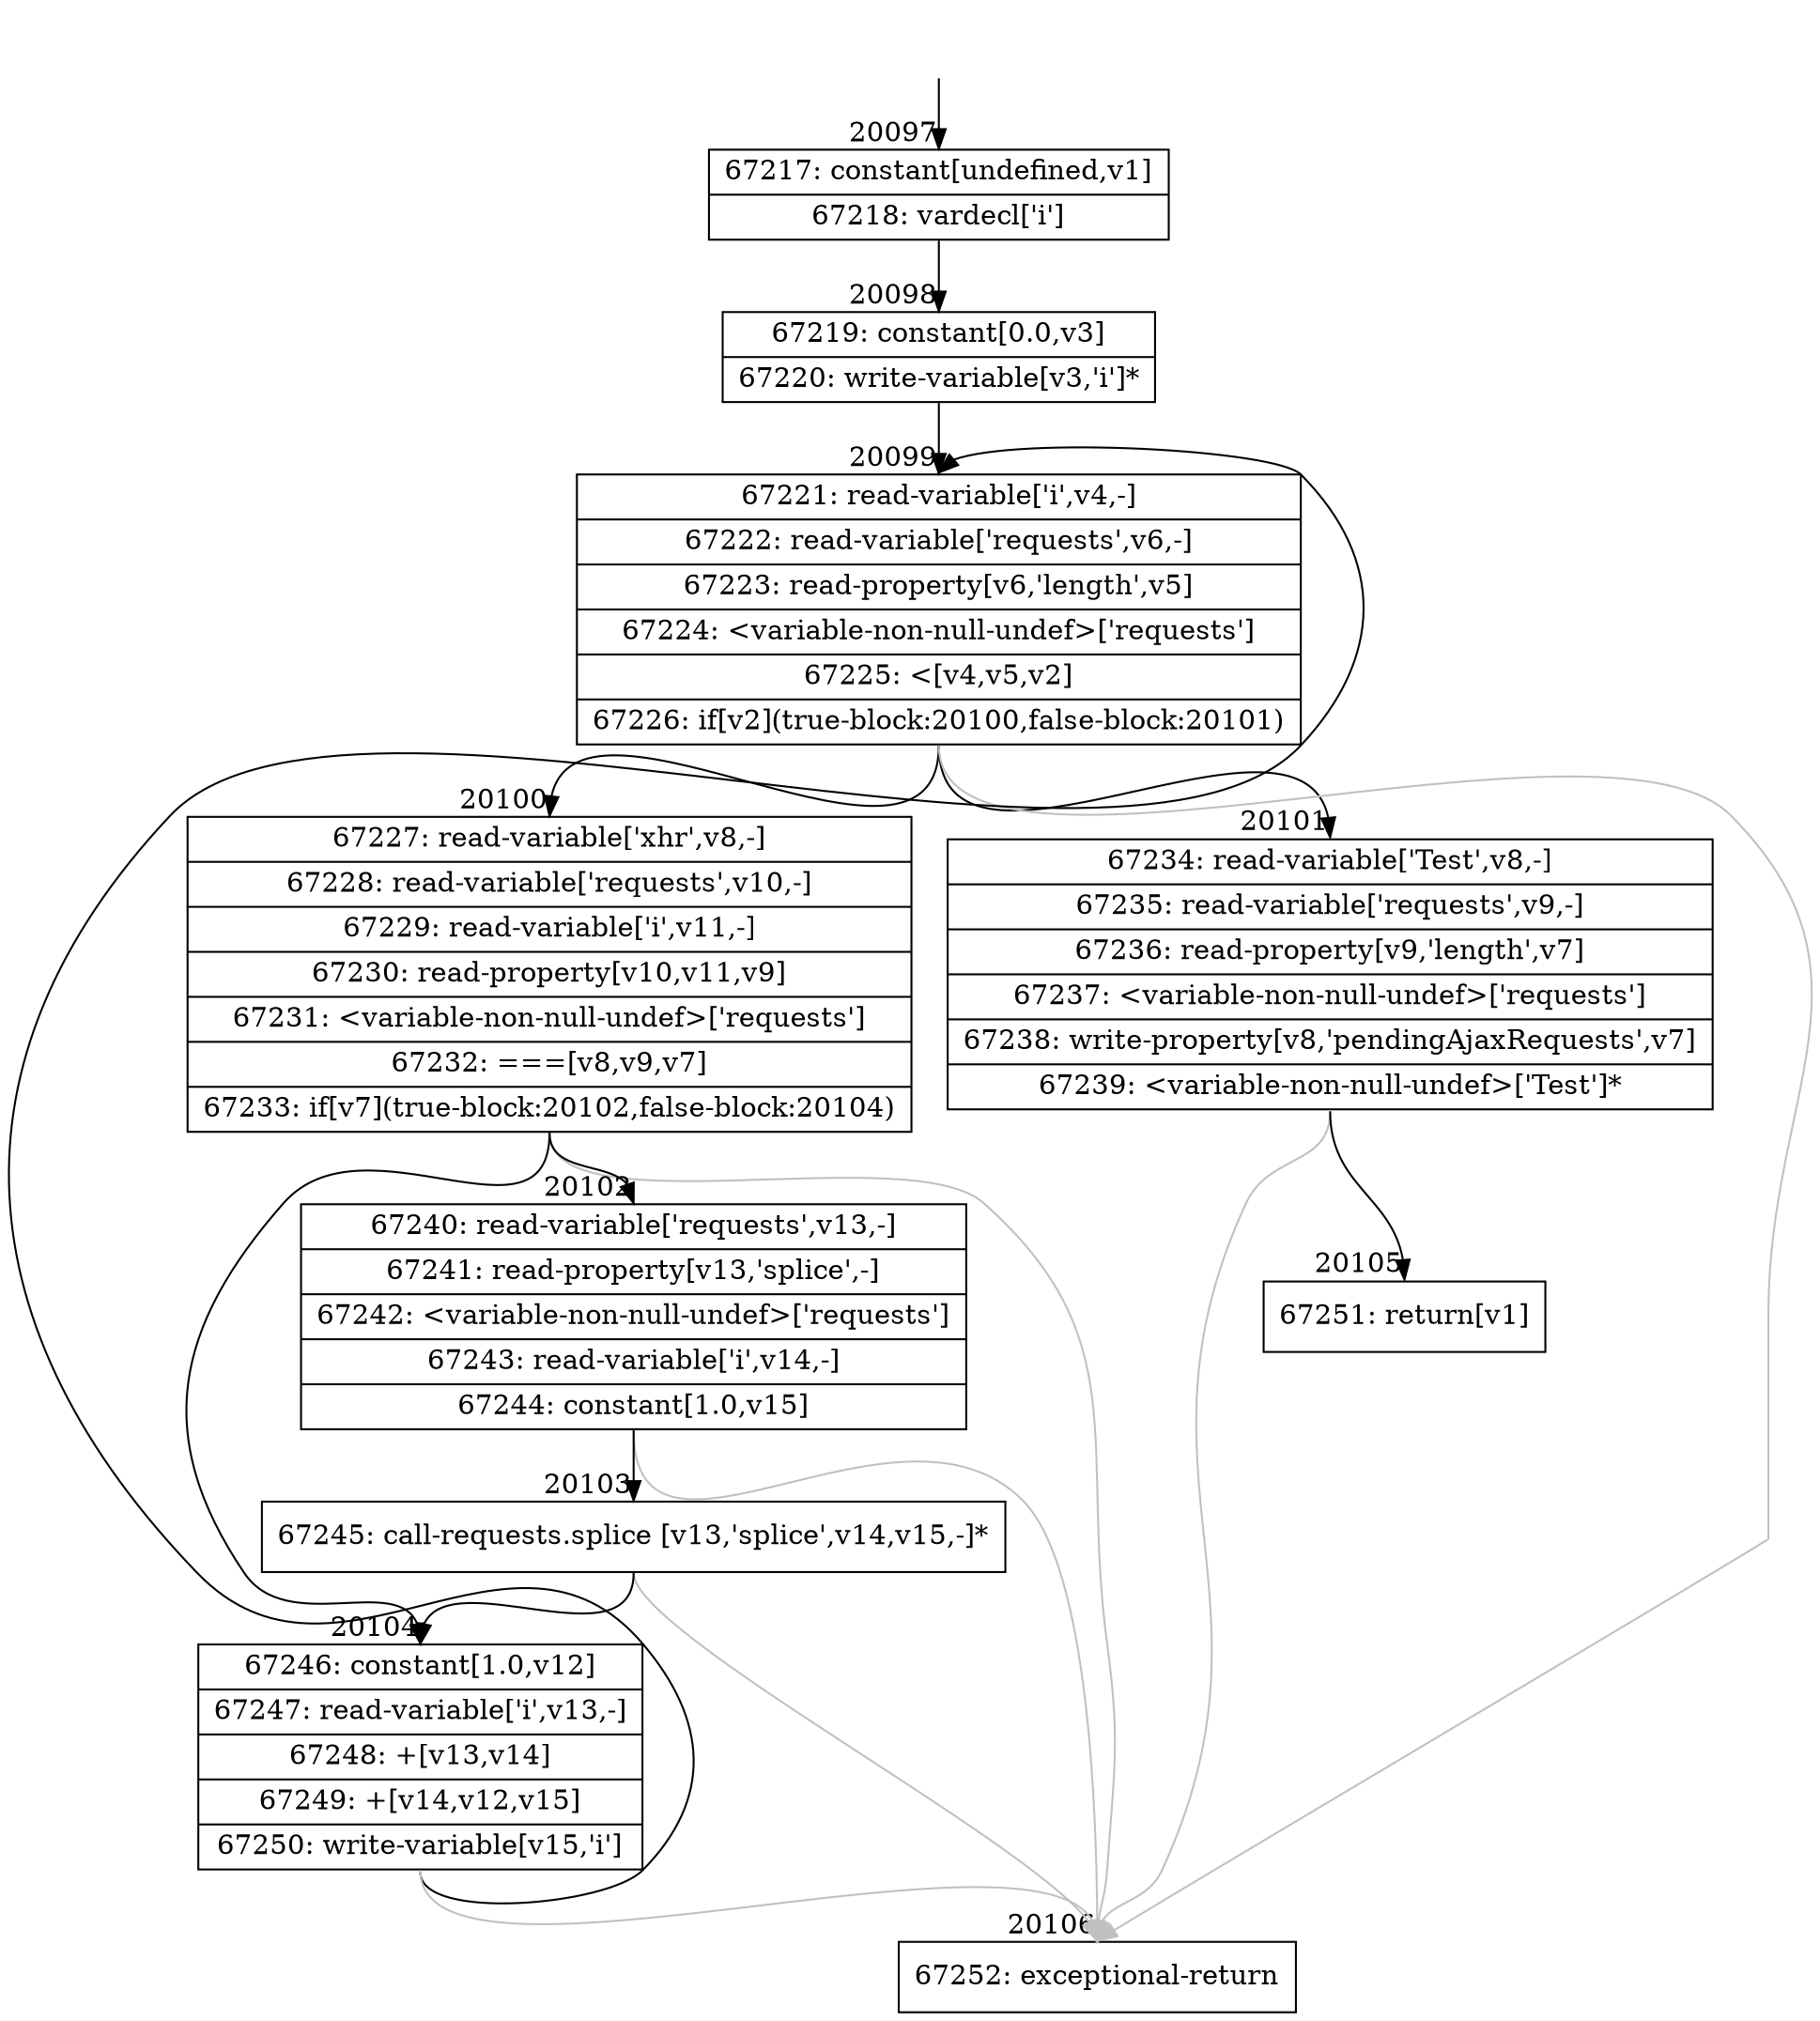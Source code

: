 digraph {
rankdir="TD"
BB_entry1744[shape=none,label=""];
BB_entry1744 -> BB20097 [tailport=s, headport=n, headlabel="    20097"]
BB20097 [shape=record label="{67217: constant[undefined,v1]|67218: vardecl['i']}" ] 
BB20097 -> BB20098 [tailport=s, headport=n, headlabel="      20098"]
BB20098 [shape=record label="{67219: constant[0.0,v3]|67220: write-variable[v3,'i']*}" ] 
BB20098 -> BB20099 [tailport=s, headport=n, headlabel="      20099"]
BB20099 [shape=record label="{67221: read-variable['i',v4,-]|67222: read-variable['requests',v6,-]|67223: read-property[v6,'length',v5]|67224: \<variable-non-null-undef\>['requests']|67225: \<[v4,v5,v2]|67226: if[v2](true-block:20100,false-block:20101)}" ] 
BB20099 -> BB20100 [tailport=s, headport=n, headlabel="      20100"]
BB20099 -> BB20101 [tailport=s, headport=n, headlabel="      20101"]
BB20099 -> BB20106 [tailport=s, headport=n, color=gray, headlabel="      20106"]
BB20100 [shape=record label="{67227: read-variable['xhr',v8,-]|67228: read-variable['requests',v10,-]|67229: read-variable['i',v11,-]|67230: read-property[v10,v11,v9]|67231: \<variable-non-null-undef\>['requests']|67232: ===[v8,v9,v7]|67233: if[v7](true-block:20102,false-block:20104)}" ] 
BB20100 -> BB20102 [tailport=s, headport=n, headlabel="      20102"]
BB20100 -> BB20104 [tailport=s, headport=n, headlabel="      20104"]
BB20100 -> BB20106 [tailport=s, headport=n, color=gray]
BB20101 [shape=record label="{67234: read-variable['Test',v8,-]|67235: read-variable['requests',v9,-]|67236: read-property[v9,'length',v7]|67237: \<variable-non-null-undef\>['requests']|67238: write-property[v8,'pendingAjaxRequests',v7]|67239: \<variable-non-null-undef\>['Test']*}" ] 
BB20101 -> BB20105 [tailport=s, headport=n, headlabel="      20105"]
BB20101 -> BB20106 [tailport=s, headport=n, color=gray]
BB20102 [shape=record label="{67240: read-variable['requests',v13,-]|67241: read-property[v13,'splice',-]|67242: \<variable-non-null-undef\>['requests']|67243: read-variable['i',v14,-]|67244: constant[1.0,v15]}" ] 
BB20102 -> BB20103 [tailport=s, headport=n, headlabel="      20103"]
BB20102 -> BB20106 [tailport=s, headport=n, color=gray]
BB20103 [shape=record label="{67245: call-requests.splice [v13,'splice',v14,v15,-]*}" ] 
BB20103 -> BB20104 [tailport=s, headport=n]
BB20103 -> BB20106 [tailport=s, headport=n, color=gray]
BB20104 [shape=record label="{67246: constant[1.0,v12]|67247: read-variable['i',v13,-]|67248: +[v13,v14]|67249: +[v14,v12,v15]|67250: write-variable[v15,'i']}" ] 
BB20104 -> BB20099 [tailport=s, headport=n]
BB20104 -> BB20106 [tailport=s, headport=n, color=gray]
BB20105 [shape=record label="{67251: return[v1]}" ] 
BB20106 [shape=record label="{67252: exceptional-return}" ] 
//#$~ 37626
}

